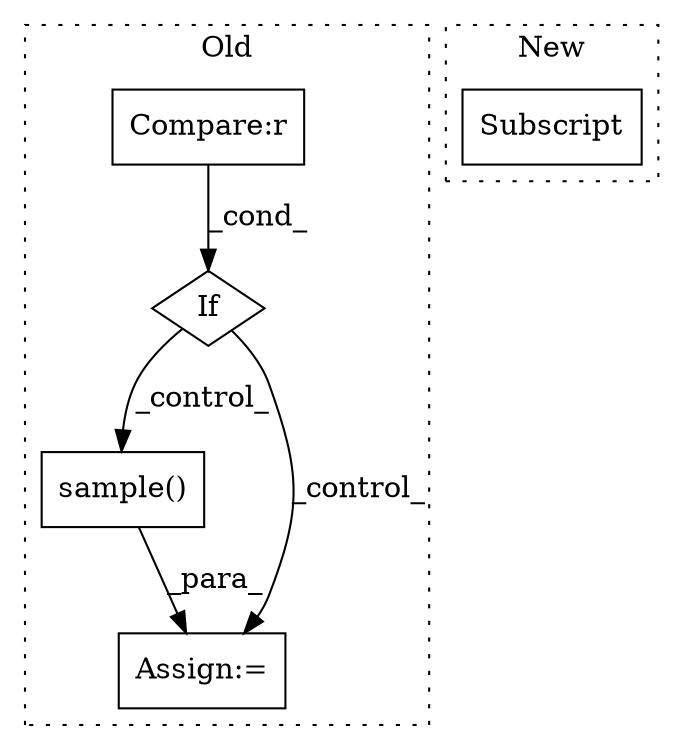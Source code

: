 digraph G {
subgraph cluster0 {
1 [label="sample()" a="75" s="3307,3342" l="28,1" shape="box"];
3 [label="Assign:=" a="68" s="3304" l="3" shape="box"];
4 [label="If" a="96" s="3236" l="3" shape="diamond"];
5 [label="Compare:r" a="40" s="3239" l="18" shape="box"];
label = "Old";
style="dotted";
}
subgraph cluster1 {
2 [label="Subscript" a="63" s="3323,0" l="19,0" shape="box"];
label = "New";
style="dotted";
}
1 -> 3 [label="_para_"];
4 -> 3 [label="_control_"];
4 -> 1 [label="_control_"];
5 -> 4 [label="_cond_"];
}